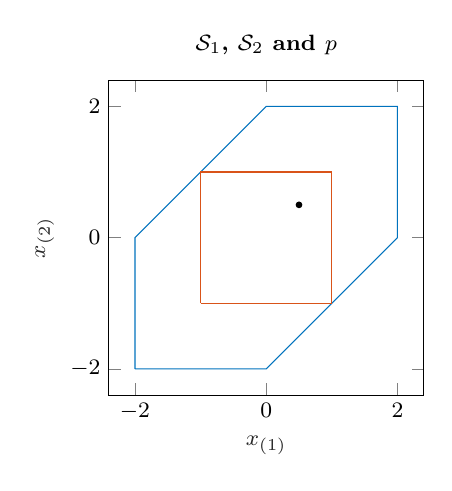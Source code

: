 % This file was created by matlab2tikz.
%
\definecolor{mycolor1}{rgb}{0.0,0.447,0.741}%
\definecolor{mycolor2}{rgb}{0.85,0.325,0.098}%
%
\begin{tikzpicture}
\footnotesize

\begin{axis}[%
width=4cm,
height=4cm,
at={(0in,0in)},
scale only axis,
xmin=-2.4,
xmax=2.4,
xlabel style={font=\color{white!15!black}},
xlabel={$x_{(1)}$},
ymin=-2.4,
ymax=2.4,
ylabel style={font=\color{white!15!black}},
ylabel={$x_{(2)}$},
axis background/.style={fill=white},
title style={font=\bfseries},
title={$\mathcal{S}_1$, $\mathcal{S}_2$ and $p$}
]
\addplot [color=mycolor1, forget plot]
  table[row sep=crcr]{%
-2	-2\\
0	-2\\
2	0\\
2	2\\
0	2\\
-2	0\\
-2	-2\\
};
\addplot [color=mycolor2, forget plot]
  table[row sep=crcr]{%
-1	-1\\
1	-1\\
1	1\\
-1	1\\
-1	-1\\
};
\addplot[only marks, mark=*, mark options={}, mark size=1.0pt, draw=black, forget plot] table[row sep=crcr]{%
x	y\\
0.5	0.5\\
};
\end{axis}
\end{tikzpicture}%